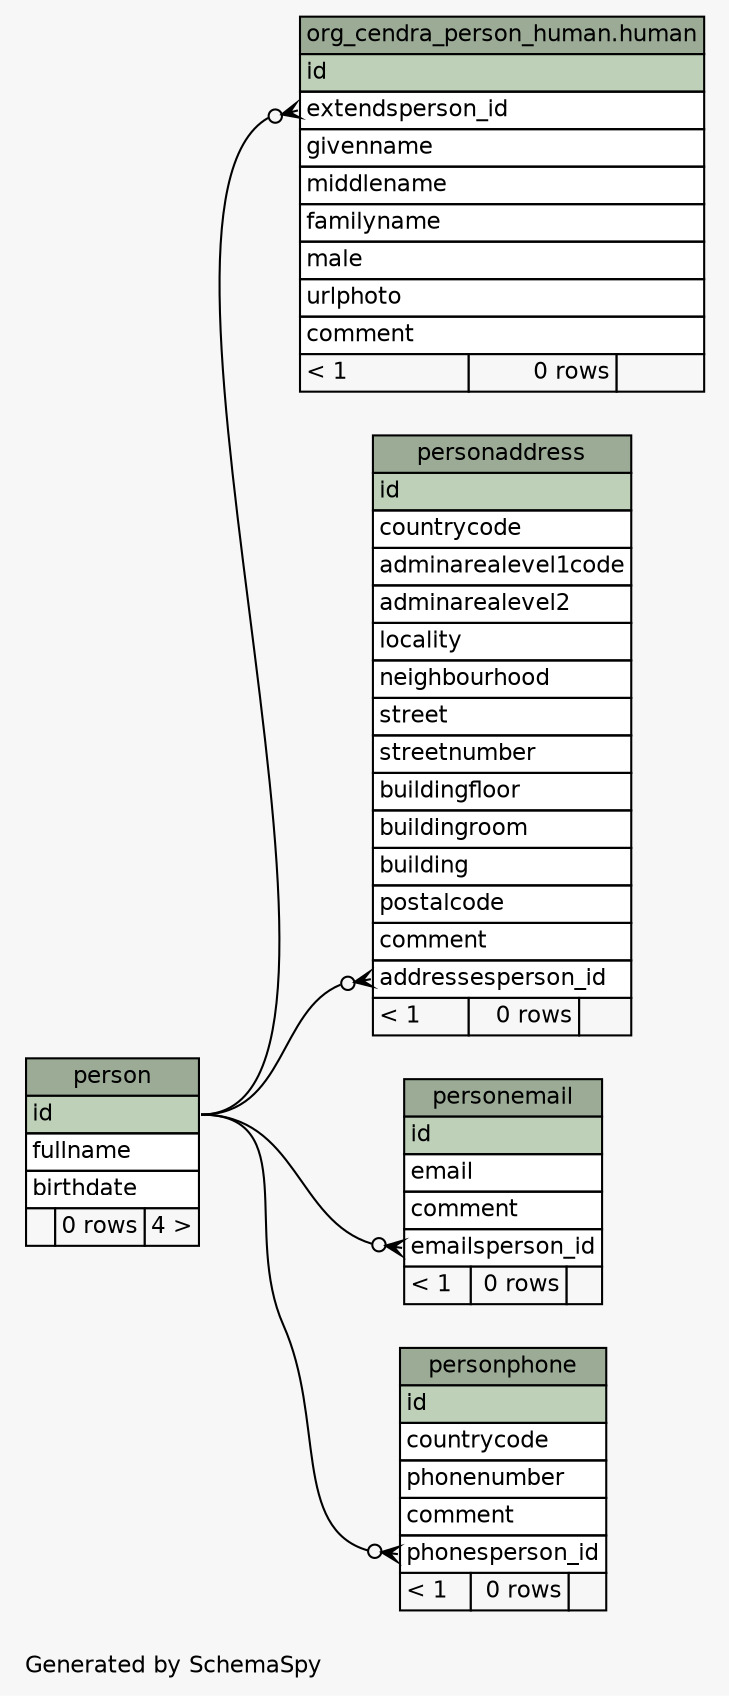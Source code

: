 // dot 2.38.0 on Windows 10 10.0
// SchemaSpy rev 590
digraph "largeRelationshipsDiagram" {
  graph [
    rankdir="RL"
    bgcolor="#f7f7f7"
    label="\nGenerated by SchemaSpy"
    labeljust="l"
    nodesep="0.18"
    ranksep="0.46"
    fontname="Helvetica"
    fontsize="11"
  ];
  node [
    fontname="Helvetica"
    fontsize="11"
    shape="plaintext"
  ];
  edge [
    arrowsize="0.8"
  ];
  "org_cendra_person_human.human" [
    label=<
    <TABLE BORDER="0" CELLBORDER="1" CELLSPACING="0" BGCOLOR="#ffffff">
      <TR><TD COLSPAN="3" BGCOLOR="#9bab96" ALIGN="CENTER">org_cendra_person_human.human</TD></TR>
      <TR><TD PORT="id" COLSPAN="3" BGCOLOR="#bed1b8" ALIGN="LEFT">id</TD></TR>
      <TR><TD PORT="extendsperson_id" COLSPAN="3" ALIGN="LEFT">extendsperson_id</TD></TR>
      <TR><TD PORT="givenname" COLSPAN="3" ALIGN="LEFT">givenname</TD></TR>
      <TR><TD PORT="middlename" COLSPAN="3" ALIGN="LEFT">middlename</TD></TR>
      <TR><TD PORT="familyname" COLSPAN="3" ALIGN="LEFT">familyname</TD></TR>
      <TR><TD PORT="male" COLSPAN="3" ALIGN="LEFT">male</TD></TR>
      <TR><TD PORT="urlphoto" COLSPAN="3" ALIGN="LEFT">urlphoto</TD></TR>
      <TR><TD PORT="comment" COLSPAN="3" ALIGN="LEFT">comment</TD></TR>
      <TR><TD ALIGN="LEFT" BGCOLOR="#f7f7f7">&lt; 1</TD><TD ALIGN="RIGHT" BGCOLOR="#f7f7f7">0 rows</TD><TD ALIGN="RIGHT" BGCOLOR="#f7f7f7">  </TD></TR>
    </TABLE>>
    URL="tables/../../org_cendra_person_human/tables/human.html"
    tooltip="org_cendra_person_human.human"
  ];
  "person" [
    label=<
    <TABLE BORDER="0" CELLBORDER="1" CELLSPACING="0" BGCOLOR="#ffffff">
      <TR><TD COLSPAN="3" BGCOLOR="#9bab96" ALIGN="CENTER">person</TD></TR>
      <TR><TD PORT="id" COLSPAN="3" BGCOLOR="#bed1b8" ALIGN="LEFT">id</TD></TR>
      <TR><TD PORT="fullname" COLSPAN="3" ALIGN="LEFT">fullname</TD></TR>
      <TR><TD PORT="birthdate" COLSPAN="3" ALIGN="LEFT">birthdate</TD></TR>
      <TR><TD ALIGN="LEFT" BGCOLOR="#f7f7f7">  </TD><TD ALIGN="RIGHT" BGCOLOR="#f7f7f7">0 rows</TD><TD ALIGN="RIGHT" BGCOLOR="#f7f7f7">4 &gt;</TD></TR>
    </TABLE>>
    URL="tables/person.html"
    tooltip="person"
  ];
  "personaddress" [
    label=<
    <TABLE BORDER="0" CELLBORDER="1" CELLSPACING="0" BGCOLOR="#ffffff">
      <TR><TD COLSPAN="3" BGCOLOR="#9bab96" ALIGN="CENTER">personaddress</TD></TR>
      <TR><TD PORT="id" COLSPAN="3" BGCOLOR="#bed1b8" ALIGN="LEFT">id</TD></TR>
      <TR><TD PORT="countrycode" COLSPAN="3" ALIGN="LEFT">countrycode</TD></TR>
      <TR><TD PORT="adminarealevel1code" COLSPAN="3" ALIGN="LEFT">adminarealevel1code</TD></TR>
      <TR><TD PORT="adminarealevel2" COLSPAN="3" ALIGN="LEFT">adminarealevel2</TD></TR>
      <TR><TD PORT="locality" COLSPAN="3" ALIGN="LEFT">locality</TD></TR>
      <TR><TD PORT="neighbourhood" COLSPAN="3" ALIGN="LEFT">neighbourhood</TD></TR>
      <TR><TD PORT="street" COLSPAN="3" ALIGN="LEFT">street</TD></TR>
      <TR><TD PORT="streetnumber" COLSPAN="3" ALIGN="LEFT">streetnumber</TD></TR>
      <TR><TD PORT="buildingfloor" COLSPAN="3" ALIGN="LEFT">buildingfloor</TD></TR>
      <TR><TD PORT="buildingroom" COLSPAN="3" ALIGN="LEFT">buildingroom</TD></TR>
      <TR><TD PORT="building" COLSPAN="3" ALIGN="LEFT">building</TD></TR>
      <TR><TD PORT="postalcode" COLSPAN="3" ALIGN="LEFT">postalcode</TD></TR>
      <TR><TD PORT="comment" COLSPAN="3" ALIGN="LEFT">comment</TD></TR>
      <TR><TD PORT="addressesperson_id" COLSPAN="3" ALIGN="LEFT">addressesperson_id</TD></TR>
      <TR><TD ALIGN="LEFT" BGCOLOR="#f7f7f7">&lt; 1</TD><TD ALIGN="RIGHT" BGCOLOR="#f7f7f7">0 rows</TD><TD ALIGN="RIGHT" BGCOLOR="#f7f7f7">  </TD></TR>
    </TABLE>>
    URL="tables/personaddress.html"
    tooltip="personaddress"
  ];
  "personemail" [
    label=<
    <TABLE BORDER="0" CELLBORDER="1" CELLSPACING="0" BGCOLOR="#ffffff">
      <TR><TD COLSPAN="3" BGCOLOR="#9bab96" ALIGN="CENTER">personemail</TD></TR>
      <TR><TD PORT="id" COLSPAN="3" BGCOLOR="#bed1b8" ALIGN="LEFT">id</TD></TR>
      <TR><TD PORT="email" COLSPAN="3" ALIGN="LEFT">email</TD></TR>
      <TR><TD PORT="comment" COLSPAN="3" ALIGN="LEFT">comment</TD></TR>
      <TR><TD PORT="emailsperson_id" COLSPAN="3" ALIGN="LEFT">emailsperson_id</TD></TR>
      <TR><TD ALIGN="LEFT" BGCOLOR="#f7f7f7">&lt; 1</TD><TD ALIGN="RIGHT" BGCOLOR="#f7f7f7">0 rows</TD><TD ALIGN="RIGHT" BGCOLOR="#f7f7f7">  </TD></TR>
    </TABLE>>
    URL="tables/personemail.html"
    tooltip="personemail"
  ];
  "personphone" [
    label=<
    <TABLE BORDER="0" CELLBORDER="1" CELLSPACING="0" BGCOLOR="#ffffff">
      <TR><TD COLSPAN="3" BGCOLOR="#9bab96" ALIGN="CENTER">personphone</TD></TR>
      <TR><TD PORT="id" COLSPAN="3" BGCOLOR="#bed1b8" ALIGN="LEFT">id</TD></TR>
      <TR><TD PORT="countrycode" COLSPAN="3" ALIGN="LEFT">countrycode</TD></TR>
      <TR><TD PORT="phonenumber" COLSPAN="3" ALIGN="LEFT">phonenumber</TD></TR>
      <TR><TD PORT="comment" COLSPAN="3" ALIGN="LEFT">comment</TD></TR>
      <TR><TD PORT="phonesperson_id" COLSPAN="3" ALIGN="LEFT">phonesperson_id</TD></TR>
      <TR><TD ALIGN="LEFT" BGCOLOR="#f7f7f7">&lt; 1</TD><TD ALIGN="RIGHT" BGCOLOR="#f7f7f7">0 rows</TD><TD ALIGN="RIGHT" BGCOLOR="#f7f7f7">  </TD></TR>
    </TABLE>>
    URL="tables/personphone.html"
    tooltip="personphone"
  ];
  "org_cendra_person_human.human":"extendsperson_id":w -> "person":"id":e [arrowhead=none dir=back arrowtail=crowodot];
  "personaddress":"addressesperson_id":w -> "person":"id":e [arrowhead=none dir=back arrowtail=crowodot];
  "personemail":"emailsperson_id":w -> "person":"id":e [arrowhead=none dir=back arrowtail=crowodot];
  "personphone":"phonesperson_id":w -> "person":"id":e [arrowhead=none dir=back arrowtail=crowodot];
}
